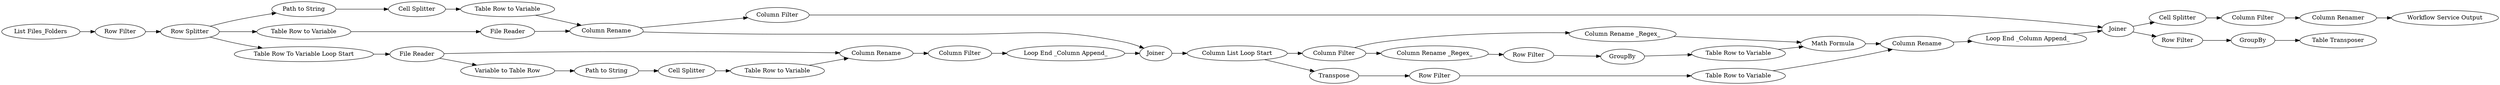 digraph {
	"-7058408752777907944_56" [label="Loop End _Column Append_"]
	"-7058408752777907944_86" [label="Table Transposer"]
	"-7058408752777907944_39" [label="Table Row To Variable Loop Start"]
	"-7058408752777907944_59" [label="Row Splitter"]
	"-7058408752777907944_69" [label="Column List Loop Start"]
	"-7058408752777907944_79" [label=Transpose]
	"-7058408752777907944_35" [label="File Reader"]
	"-7058408752777907944_92" [label="Column Renamer"]
	"-7058408752777907944_66" [label="Table Row to Variable"]
	"-7058408752777907944_85" [label=GroupBy]
	"-7058408752777907944_81" [label="Column Rename"]
	"-7058408752777907944_77" [label="Column Rename _Regex_"]
	"-7058408752777907944_83" [label="Column Filter"]
	"-7058408752777907944_78" [label="Table Row to Variable"]
	"-7058408752777907944_62" [label="Cell Splitter"]
	"-7058408752777907944_63" [label="Table Row to Variable"]
	"-7058408752777907944_90" [label="Cell Splitter"]
	"-7058408752777907944_91" [label="Column Filter"]
	"-7058408752777907944_51" [label="Path to String"]
	"-7058408752777907944_80" [label="Row Filter"]
	"-7058408752777907944_67" [label="Column Filter"]
	"-7058408752777907944_76" [label="Column Filter"]
	"-7058408752777907944_68" [label="Variable to Table Row"]
	"-7058408752777907944_75" [label="Loop End _Column Append_"]
	"-7058408752777907944_32" [label="List Files_Folders"]
	"-7058408752777907944_61" [label="Path to String"]
	"-7058408752777907944_84" [label="Row Filter"]
	"-7058408752777907944_44" [label="Row Filter"]
	"-7058408752777907944_53" [label="Column Rename"]
	"-7058408752777907944_50" [label="Cell Splitter"]
	"-7058408752777907944_58" [label=Joiner]
	"-7058408752777907944_71" [label=GroupBy]
	"-7058408752777907944_64" [label="File Reader"]
	"-7058408752777907944_74" [label="Column Rename _Regex_"]
	"-7058408752777907944_82" [label=Joiner]
	"-7058408752777907944_89" [label="Workflow Service Output"]
	"-7058408752777907944_72" [label="Math Formula"]
	"-7058408752777907944_52" [label="Table Row to Variable"]
	"-7058408752777907944_73" [label="Table Row to Variable"]
	"-7058408752777907944_70" [label="Row Filter"]
	"-7058408752777907944_65" [label="Column Rename"]
	"-7058408752777907944_69" -> "-7058408752777907944_76"
	"-7058408752777907944_72" -> "-7058408752777907944_81"
	"-7058408752777907944_74" -> "-7058408752777907944_70"
	"-7058408752777907944_80" -> "-7058408752777907944_78"
	"-7058408752777907944_76" -> "-7058408752777907944_74"
	"-7058408752777907944_69" -> "-7058408752777907944_79"
	"-7058408752777907944_56" -> "-7058408752777907944_58"
	"-7058408752777907944_91" -> "-7058408752777907944_92"
	"-7058408752777907944_75" -> "-7058408752777907944_82"
	"-7058408752777907944_82" -> "-7058408752777907944_90"
	"-7058408752777907944_58" -> "-7058408752777907944_69"
	"-7058408752777907944_73" -> "-7058408752777907944_72"
	"-7058408752777907944_68" -> "-7058408752777907944_51"
	"-7058408752777907944_85" -> "-7058408752777907944_86"
	"-7058408752777907944_90" -> "-7058408752777907944_91"
	"-7058408752777907944_82" -> "-7058408752777907944_84"
	"-7058408752777907944_35" -> "-7058408752777907944_68"
	"-7058408752777907944_59" -> "-7058408752777907944_66"
	"-7058408752777907944_77" -> "-7058408752777907944_72"
	"-7058408752777907944_59" -> "-7058408752777907944_61"
	"-7058408752777907944_84" -> "-7058408752777907944_85"
	"-7058408752777907944_67" -> "-7058408752777907944_56"
	"-7058408752777907944_79" -> "-7058408752777907944_80"
	"-7058408752777907944_62" -> "-7058408752777907944_63"
	"-7058408752777907944_51" -> "-7058408752777907944_50"
	"-7058408752777907944_65" -> "-7058408752777907944_58"
	"-7058408752777907944_63" -> "-7058408752777907944_65"
	"-7058408752777907944_44" -> "-7058408752777907944_59"
	"-7058408752777907944_78" -> "-7058408752777907944_81"
	"-7058408752777907944_35" -> "-7058408752777907944_53"
	"-7058408752777907944_39" -> "-7058408752777907944_35"
	"-7058408752777907944_92" -> "-7058408752777907944_89"
	"-7058408752777907944_70" -> "-7058408752777907944_71"
	"-7058408752777907944_71" -> "-7058408752777907944_73"
	"-7058408752777907944_65" -> "-7058408752777907944_83"
	"-7058408752777907944_53" -> "-7058408752777907944_67"
	"-7058408752777907944_32" -> "-7058408752777907944_44"
	"-7058408752777907944_59" -> "-7058408752777907944_39"
	"-7058408752777907944_50" -> "-7058408752777907944_52"
	"-7058408752777907944_81" -> "-7058408752777907944_75"
	"-7058408752777907944_66" -> "-7058408752777907944_64"
	"-7058408752777907944_76" -> "-7058408752777907944_77"
	"-7058408752777907944_83" -> "-7058408752777907944_82"
	"-7058408752777907944_52" -> "-7058408752777907944_53"
	"-7058408752777907944_64" -> "-7058408752777907944_65"
	"-7058408752777907944_61" -> "-7058408752777907944_62"
	rankdir=LR
}
